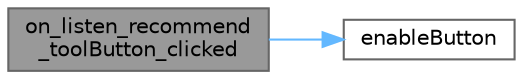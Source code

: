 digraph "on_listen_recommend_toolButton_clicked"
{
 // LATEX_PDF_SIZE
  bgcolor="transparent";
  edge [fontname=Helvetica,fontsize=10,labelfontname=Helvetica,labelfontsize=10];
  node [fontname=Helvetica,fontsize=10,shape=box,height=0.2,width=0.4];
  rankdir="LR";
  Node1 [id="Node000001",label="on_listen_recommend\l_toolButton_clicked",height=0.2,width=0.4,color="gray40", fillcolor="grey60", style="filled", fontcolor="black",tooltip="推荐按钮点击槽函数"];
  Node1 -> Node2 [id="edge1_Node000001_Node000002",color="steelblue1",style="solid",tooltip=" "];
  Node2 [id="Node000002",label="enableButton",height=0.2,width=0.4,color="grey40", fillcolor="white", style="filled",URL="$class_listen_book.html#ab868524a9562cda1f7b60b4220e2248e",tooltip="启用或禁用按钮"];
}
